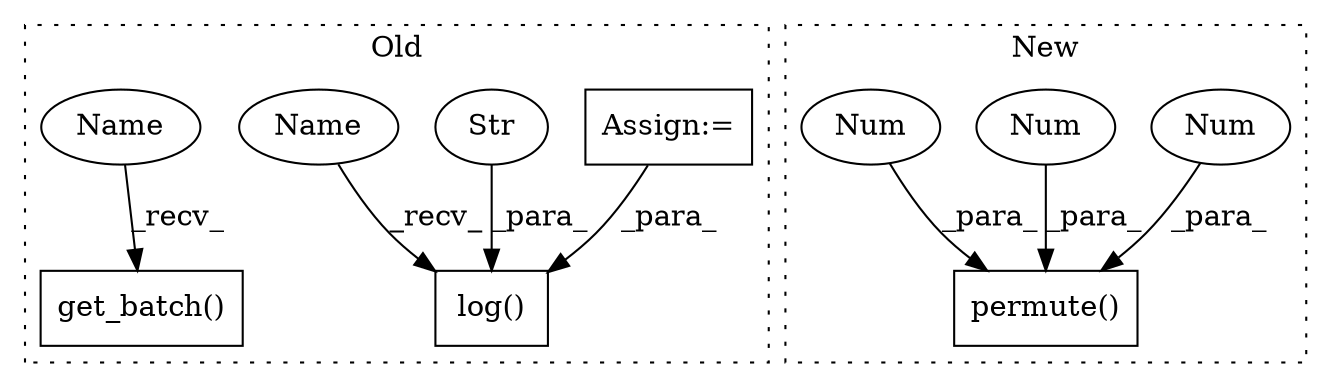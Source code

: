 digraph G {
subgraph cluster0 {
1 [label="log()" a="75" s="3168,3197" l="9,1" shape="box"];
6 [label="Assign:=" a="68" s="2820" l="3" shape="box"];
7 [label="Str" a="66" s="3177" l="15" shape="ellipse"];
8 [label="get_batch()" a="75" s="2436,2456" l="15,1" shape="box"];
9 [label="Name" a="87" s="3168" l="4" shape="ellipse"];
10 [label="Name" a="87" s="2436" l="4" shape="ellipse"];
label = "Old";
style="dotted";
}
subgraph cluster1 {
2 [label="permute()" a="75" s="3609,3632" l="16,1" shape="box"];
3 [label="Num" a="76" s="3631" l="1" shape="ellipse"];
4 [label="Num" a="76" s="3625" l="1" shape="ellipse"];
5 [label="Num" a="76" s="3628" l="1" shape="ellipse"];
label = "New";
style="dotted";
}
3 -> 2 [label="_para_"];
4 -> 2 [label="_para_"];
5 -> 2 [label="_para_"];
6 -> 1 [label="_para_"];
7 -> 1 [label="_para_"];
9 -> 1 [label="_recv_"];
10 -> 8 [label="_recv_"];
}